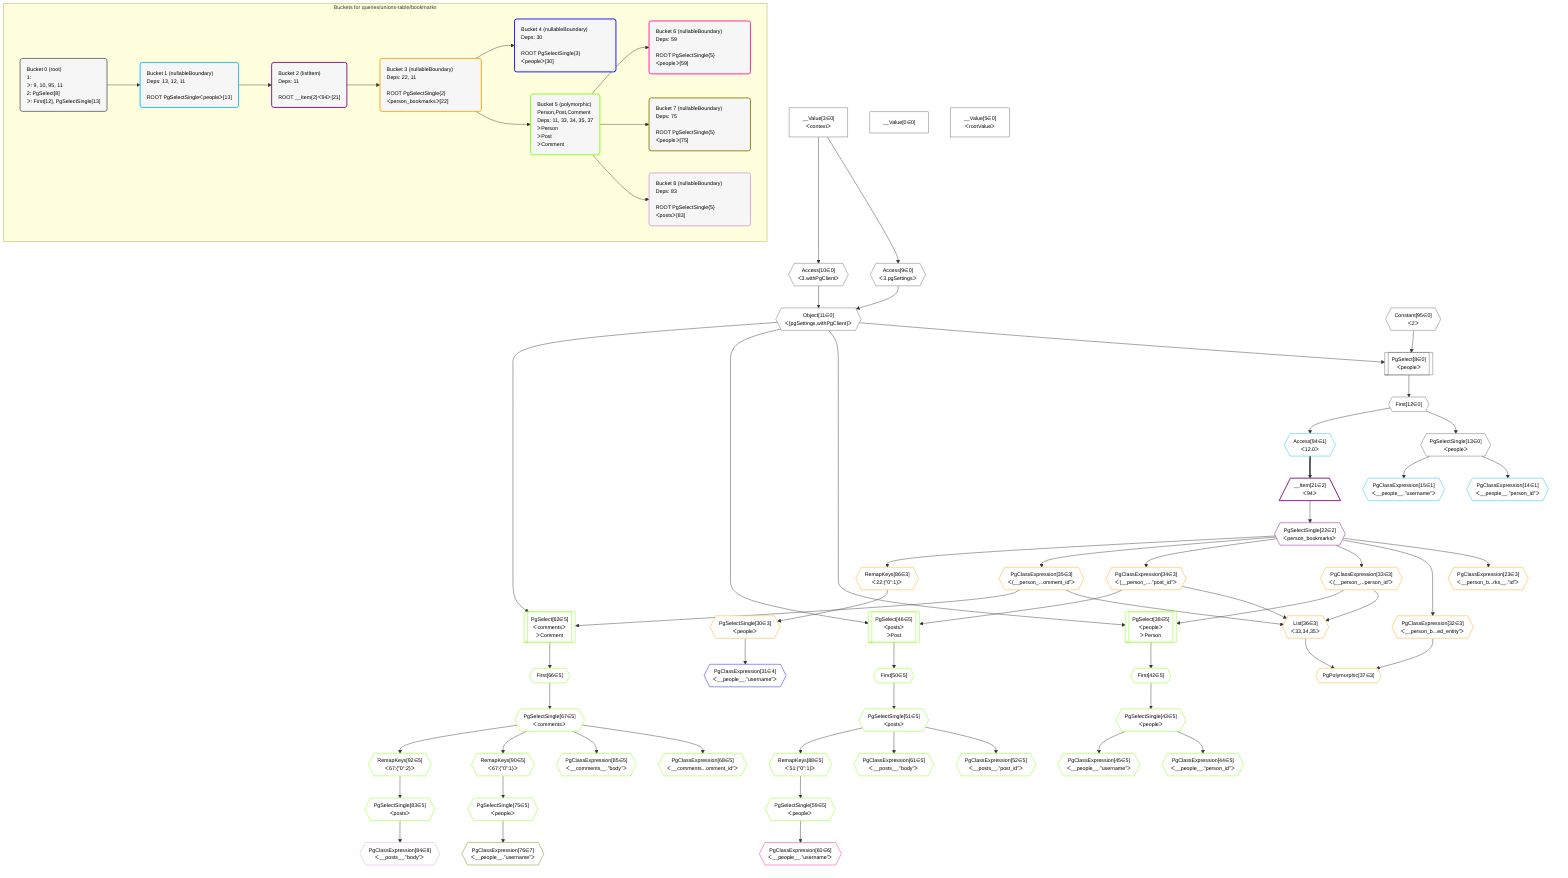 %%{init: {'themeVariables': { 'fontSize': '12px'}}}%%
graph TD
    classDef path fill:#eee,stroke:#000,color:#000
    classDef plan fill:#fff,stroke-width:1px,color:#000
    classDef itemplan fill:#fff,stroke-width:2px,color:#000
    classDef unbatchedplan fill:#dff,stroke-width:1px,color:#000
    classDef sideeffectplan fill:#fcc,stroke-width:2px,color:#000
    classDef bucket fill:#f6f6f6,color:#000,stroke-width:2px,text-align:left


    %% plan dependencies
    PgSelect8[["PgSelect[8∈0]<br />ᐸpeopleᐳ"]]:::plan
    Object11{{"Object[11∈0]<br />ᐸ{pgSettings,withPgClient}ᐳ"}}:::plan
    Constant95{{"Constant[95∈0]<br />ᐸ2ᐳ"}}:::plan
    Object11 & Constant95 --> PgSelect8
    Access9{{"Access[9∈0]<br />ᐸ3.pgSettingsᐳ"}}:::plan
    Access10{{"Access[10∈0]<br />ᐸ3.withPgClientᐳ"}}:::plan
    Access9 & Access10 --> Object11
    __Value3["__Value[3∈0]<br />ᐸcontextᐳ"]:::plan
    __Value3 --> Access9
    __Value3 --> Access10
    First12{{"First[12∈0]"}}:::plan
    PgSelect8 --> First12
    PgSelectSingle13{{"PgSelectSingle[13∈0]<br />ᐸpeopleᐳ"}}:::plan
    First12 --> PgSelectSingle13
    __Value0["__Value[0∈0]"]:::plan
    __Value5["__Value[5∈0]<br />ᐸrootValueᐳ"]:::plan
    PgClassExpression14{{"PgClassExpression[14∈1]<br />ᐸ__people__.”person_id”ᐳ"}}:::plan
    PgSelectSingle13 --> PgClassExpression14
    PgClassExpression15{{"PgClassExpression[15∈1]<br />ᐸ__people__.”username”ᐳ"}}:::plan
    PgSelectSingle13 --> PgClassExpression15
    Access94{{"Access[94∈1]<br />ᐸ12.0ᐳ"}}:::plan
    First12 --> Access94
    __Item21[/"__Item[21∈2]<br />ᐸ94ᐳ"\]:::itemplan
    Access94 ==> __Item21
    PgSelectSingle22{{"PgSelectSingle[22∈2]<br />ᐸperson_bookmarksᐳ"}}:::plan
    __Item21 --> PgSelectSingle22
    List36{{"List[36∈3]<br />ᐸ33,34,35ᐳ"}}:::plan
    PgClassExpression33{{"PgClassExpression[33∈3]<br />ᐸ(__person_...person_id”ᐳ"}}:::plan
    PgClassExpression34{{"PgClassExpression[34∈3]<br />ᐸ(__person_....”post_id”ᐳ"}}:::plan
    PgClassExpression35{{"PgClassExpression[35∈3]<br />ᐸ(__person_...omment_id”ᐳ"}}:::plan
    PgClassExpression33 & PgClassExpression34 & PgClassExpression35 --> List36
    PgPolymorphic37{{"PgPolymorphic[37∈3]"}}:::plan
    PgClassExpression32{{"PgClassExpression[32∈3]<br />ᐸ__person_b...ed_entity”ᐳ"}}:::plan
    PgClassExpression32 & List36 --> PgPolymorphic37
    PgClassExpression23{{"PgClassExpression[23∈3]<br />ᐸ__person_b...rks__.”id”ᐳ"}}:::plan
    PgSelectSingle22 --> PgClassExpression23
    PgSelectSingle30{{"PgSelectSingle[30∈3]<br />ᐸpeopleᐳ"}}:::plan
    RemapKeys86{{"RemapKeys[86∈3]<br />ᐸ22:{”0”:1}ᐳ"}}:::plan
    RemapKeys86 --> PgSelectSingle30
    PgSelectSingle22 --> PgClassExpression32
    PgSelectSingle22 --> PgClassExpression33
    PgSelectSingle22 --> PgClassExpression34
    PgSelectSingle22 --> PgClassExpression35
    PgSelectSingle22 --> RemapKeys86
    PgClassExpression31{{"PgClassExpression[31∈4]<br />ᐸ__people__.”username”ᐳ"}}:::plan
    PgSelectSingle30 --> PgClassExpression31
    PgSelect38[["PgSelect[38∈5]<br />ᐸpeopleᐳ<br />ᐳPerson"]]:::plan
    Object11 & PgClassExpression33 --> PgSelect38
    PgSelect46[["PgSelect[46∈5]<br />ᐸpostsᐳ<br />ᐳPost"]]:::plan
    Object11 & PgClassExpression34 --> PgSelect46
    PgSelect62[["PgSelect[62∈5]<br />ᐸcommentsᐳ<br />ᐳComment"]]:::plan
    Object11 & PgClassExpression35 --> PgSelect62
    First42{{"First[42∈5]"}}:::plan
    PgSelect38 --> First42
    PgSelectSingle43{{"PgSelectSingle[43∈5]<br />ᐸpeopleᐳ"}}:::plan
    First42 --> PgSelectSingle43
    PgClassExpression44{{"PgClassExpression[44∈5]<br />ᐸ__people__.”person_id”ᐳ"}}:::plan
    PgSelectSingle43 --> PgClassExpression44
    PgClassExpression45{{"PgClassExpression[45∈5]<br />ᐸ__people__.”username”ᐳ"}}:::plan
    PgSelectSingle43 --> PgClassExpression45
    First50{{"First[50∈5]"}}:::plan
    PgSelect46 --> First50
    PgSelectSingle51{{"PgSelectSingle[51∈5]<br />ᐸpostsᐳ"}}:::plan
    First50 --> PgSelectSingle51
    PgClassExpression52{{"PgClassExpression[52∈5]<br />ᐸ__posts__.”post_id”ᐳ"}}:::plan
    PgSelectSingle51 --> PgClassExpression52
    PgSelectSingle59{{"PgSelectSingle[59∈5]<br />ᐸpeopleᐳ"}}:::plan
    RemapKeys88{{"RemapKeys[88∈5]<br />ᐸ51:{”0”:1}ᐳ"}}:::plan
    RemapKeys88 --> PgSelectSingle59
    PgClassExpression61{{"PgClassExpression[61∈5]<br />ᐸ__posts__.”body”ᐳ"}}:::plan
    PgSelectSingle51 --> PgClassExpression61
    First66{{"First[66∈5]"}}:::plan
    PgSelect62 --> First66
    PgSelectSingle67{{"PgSelectSingle[67∈5]<br />ᐸcommentsᐳ"}}:::plan
    First66 --> PgSelectSingle67
    PgClassExpression68{{"PgClassExpression[68∈5]<br />ᐸ__comments...omment_id”ᐳ"}}:::plan
    PgSelectSingle67 --> PgClassExpression68
    PgSelectSingle75{{"PgSelectSingle[75∈5]<br />ᐸpeopleᐳ"}}:::plan
    RemapKeys90{{"RemapKeys[90∈5]<br />ᐸ67:{”0”:1}ᐳ"}}:::plan
    RemapKeys90 --> PgSelectSingle75
    PgSelectSingle83{{"PgSelectSingle[83∈5]<br />ᐸpostsᐳ"}}:::plan
    RemapKeys92{{"RemapKeys[92∈5]<br />ᐸ67:{”0”:2}ᐳ"}}:::plan
    RemapKeys92 --> PgSelectSingle83
    PgClassExpression85{{"PgClassExpression[85∈5]<br />ᐸ__comments__.”body”ᐳ"}}:::plan
    PgSelectSingle67 --> PgClassExpression85
    PgSelectSingle51 --> RemapKeys88
    PgSelectSingle67 --> RemapKeys90
    PgSelectSingle67 --> RemapKeys92
    PgClassExpression60{{"PgClassExpression[60∈6]<br />ᐸ__people__.”username”ᐳ"}}:::plan
    PgSelectSingle59 --> PgClassExpression60
    PgClassExpression76{{"PgClassExpression[76∈7]<br />ᐸ__people__.”username”ᐳ"}}:::plan
    PgSelectSingle75 --> PgClassExpression76
    PgClassExpression84{{"PgClassExpression[84∈8]<br />ᐸ__posts__.”body”ᐳ"}}:::plan
    PgSelectSingle83 --> PgClassExpression84

    %% define steps

    subgraph "Buckets for queries/unions-table/bookmarks"
    Bucket0("Bucket 0 (root)<br />1: <br />ᐳ: 9, 10, 95, 11<br />2: PgSelect[8]<br />ᐳ: First[12], PgSelectSingle[13]"):::bucket
    classDef bucket0 stroke:#696969
    class Bucket0,__Value0,__Value3,__Value5,PgSelect8,Access9,Access10,Object11,First12,PgSelectSingle13,Constant95 bucket0
    Bucket1("Bucket 1 (nullableBoundary)<br />Deps: 13, 12, 11<br /><br />ROOT PgSelectSingleᐸpeopleᐳ[13]"):::bucket
    classDef bucket1 stroke:#00bfff
    class Bucket1,PgClassExpression14,PgClassExpression15,Access94 bucket1
    Bucket2("Bucket 2 (listItem)<br />Deps: 11<br /><br />ROOT __Item{2}ᐸ94ᐳ[21]"):::bucket
    classDef bucket2 stroke:#7f007f
    class Bucket2,__Item21,PgSelectSingle22 bucket2
    Bucket3("Bucket 3 (nullableBoundary)<br />Deps: 22, 11<br /><br />ROOT PgSelectSingle{2}ᐸperson_bookmarksᐳ[22]"):::bucket
    classDef bucket3 stroke:#ffa500
    class Bucket3,PgClassExpression23,PgSelectSingle30,PgClassExpression32,PgClassExpression33,PgClassExpression34,PgClassExpression35,List36,PgPolymorphic37,RemapKeys86 bucket3
    Bucket4("Bucket 4 (nullableBoundary)<br />Deps: 30<br /><br />ROOT PgSelectSingle{3}ᐸpeopleᐳ[30]"):::bucket
    classDef bucket4 stroke:#0000ff
    class Bucket4,PgClassExpression31 bucket4
    Bucket5("Bucket 5 (polymorphic)<br />Person,Post,Comment<br />Deps: 11, 33, 34, 35, 37<br />ᐳPerson<br />ᐳPost<br />ᐳComment"):::bucket
    classDef bucket5 stroke:#7fff00
    class Bucket5,PgSelect38,First42,PgSelectSingle43,PgClassExpression44,PgClassExpression45,PgSelect46,First50,PgSelectSingle51,PgClassExpression52,PgSelectSingle59,PgClassExpression61,PgSelect62,First66,PgSelectSingle67,PgClassExpression68,PgSelectSingle75,PgSelectSingle83,PgClassExpression85,RemapKeys88,RemapKeys90,RemapKeys92 bucket5
    Bucket6("Bucket 6 (nullableBoundary)<br />Deps: 59<br /><br />ROOT PgSelectSingle{5}ᐸpeopleᐳ[59]"):::bucket
    classDef bucket6 stroke:#ff1493
    class Bucket6,PgClassExpression60 bucket6
    Bucket7("Bucket 7 (nullableBoundary)<br />Deps: 75<br /><br />ROOT PgSelectSingle{5}ᐸpeopleᐳ[75]"):::bucket
    classDef bucket7 stroke:#808000
    class Bucket7,PgClassExpression76 bucket7
    Bucket8("Bucket 8 (nullableBoundary)<br />Deps: 83<br /><br />ROOT PgSelectSingle{5}ᐸpostsᐳ[83]"):::bucket
    classDef bucket8 stroke:#dda0dd
    class Bucket8,PgClassExpression84 bucket8
    Bucket0 --> Bucket1
    Bucket1 --> Bucket2
    Bucket2 --> Bucket3
    Bucket3 --> Bucket4 & Bucket5
    Bucket5 --> Bucket6 & Bucket7 & Bucket8
    end